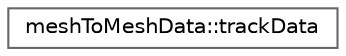 digraph "Graphical Class Hierarchy"
{
 // LATEX_PDF_SIZE
  bgcolor="transparent";
  edge [fontname=Helvetica,fontsize=10,labelfontname=Helvetica,labelfontsize=10];
  node [fontname=Helvetica,fontsize=10,shape=box,height=0.2,width=0.4];
  rankdir="LR";
  Node0 [id="Node000000",label="meshToMeshData::trackData",height=0.2,width=0.4,color="grey40", fillcolor="white", style="filled",URL="$classFoam_1_1meshToMeshData_1_1trackData.html",tooltip=" "];
}
